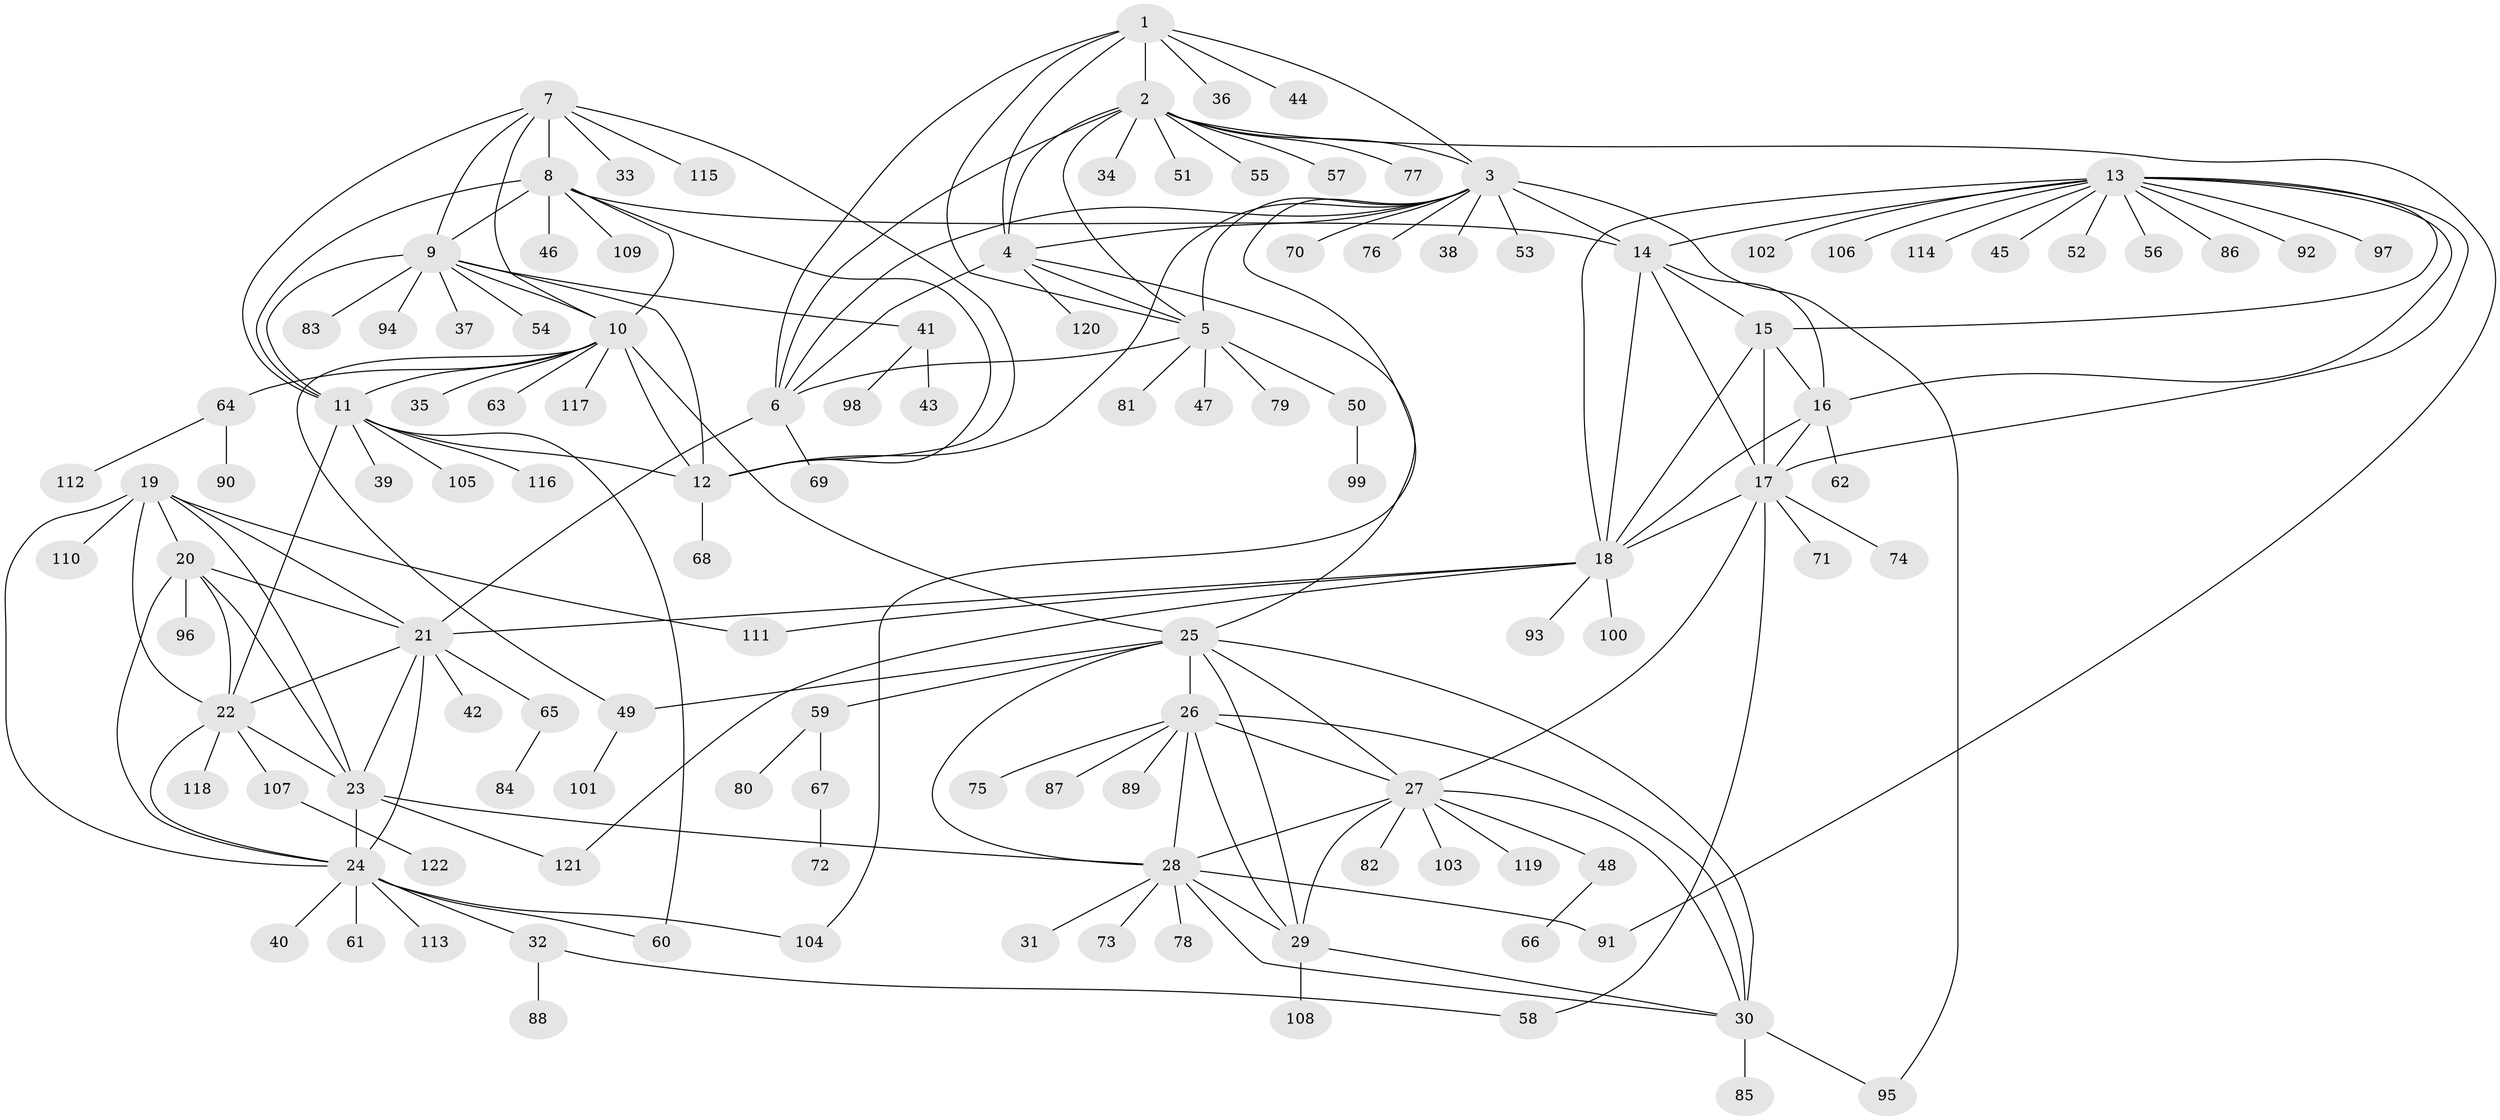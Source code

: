 // coarse degree distribution, {9: 0.020833333333333332, 8: 0.0625, 13: 0.020833333333333332, 14: 0.020833333333333332, 6: 0.0625, 3: 0.020833333333333332, 4: 0.020833333333333332, 5: 0.041666666666666664, 7: 0.020833333333333332, 1: 0.625, 2: 0.08333333333333333}
// Generated by graph-tools (version 1.1) at 2025/19/03/04/25 18:19:53]
// undirected, 122 vertices, 185 edges
graph export_dot {
graph [start="1"]
  node [color=gray90,style=filled];
  1;
  2;
  3;
  4;
  5;
  6;
  7;
  8;
  9;
  10;
  11;
  12;
  13;
  14;
  15;
  16;
  17;
  18;
  19;
  20;
  21;
  22;
  23;
  24;
  25;
  26;
  27;
  28;
  29;
  30;
  31;
  32;
  33;
  34;
  35;
  36;
  37;
  38;
  39;
  40;
  41;
  42;
  43;
  44;
  45;
  46;
  47;
  48;
  49;
  50;
  51;
  52;
  53;
  54;
  55;
  56;
  57;
  58;
  59;
  60;
  61;
  62;
  63;
  64;
  65;
  66;
  67;
  68;
  69;
  70;
  71;
  72;
  73;
  74;
  75;
  76;
  77;
  78;
  79;
  80;
  81;
  82;
  83;
  84;
  85;
  86;
  87;
  88;
  89;
  90;
  91;
  92;
  93;
  94;
  95;
  96;
  97;
  98;
  99;
  100;
  101;
  102;
  103;
  104;
  105;
  106;
  107;
  108;
  109;
  110;
  111;
  112;
  113;
  114;
  115;
  116;
  117;
  118;
  119;
  120;
  121;
  122;
  1 -- 2;
  1 -- 3;
  1 -- 4;
  1 -- 5;
  1 -- 6;
  1 -- 36;
  1 -- 44;
  2 -- 3;
  2 -- 4;
  2 -- 5;
  2 -- 6;
  2 -- 34;
  2 -- 51;
  2 -- 55;
  2 -- 57;
  2 -- 77;
  2 -- 91;
  3 -- 4;
  3 -- 5;
  3 -- 6;
  3 -- 12;
  3 -- 14;
  3 -- 38;
  3 -- 53;
  3 -- 70;
  3 -- 76;
  3 -- 95;
  3 -- 104;
  4 -- 5;
  4 -- 6;
  4 -- 25;
  4 -- 120;
  5 -- 6;
  5 -- 47;
  5 -- 50;
  5 -- 79;
  5 -- 81;
  6 -- 21;
  6 -- 69;
  7 -- 8;
  7 -- 9;
  7 -- 10;
  7 -- 11;
  7 -- 12;
  7 -- 33;
  7 -- 115;
  8 -- 9;
  8 -- 10;
  8 -- 11;
  8 -- 12;
  8 -- 14;
  8 -- 46;
  8 -- 109;
  9 -- 10;
  9 -- 11;
  9 -- 12;
  9 -- 37;
  9 -- 41;
  9 -- 54;
  9 -- 83;
  9 -- 94;
  10 -- 11;
  10 -- 12;
  10 -- 25;
  10 -- 35;
  10 -- 49;
  10 -- 63;
  10 -- 64;
  10 -- 117;
  11 -- 12;
  11 -- 22;
  11 -- 39;
  11 -- 60;
  11 -- 105;
  11 -- 116;
  12 -- 68;
  13 -- 14;
  13 -- 15;
  13 -- 16;
  13 -- 17;
  13 -- 18;
  13 -- 45;
  13 -- 52;
  13 -- 56;
  13 -- 86;
  13 -- 92;
  13 -- 97;
  13 -- 102;
  13 -- 106;
  13 -- 114;
  14 -- 15;
  14 -- 16;
  14 -- 17;
  14 -- 18;
  15 -- 16;
  15 -- 17;
  15 -- 18;
  16 -- 17;
  16 -- 18;
  16 -- 62;
  17 -- 18;
  17 -- 27;
  17 -- 58;
  17 -- 71;
  17 -- 74;
  18 -- 21;
  18 -- 93;
  18 -- 100;
  18 -- 111;
  18 -- 121;
  19 -- 20;
  19 -- 21;
  19 -- 22;
  19 -- 23;
  19 -- 24;
  19 -- 110;
  19 -- 111;
  20 -- 21;
  20 -- 22;
  20 -- 23;
  20 -- 24;
  20 -- 96;
  21 -- 22;
  21 -- 23;
  21 -- 24;
  21 -- 42;
  21 -- 65;
  22 -- 23;
  22 -- 24;
  22 -- 107;
  22 -- 118;
  23 -- 24;
  23 -- 28;
  23 -- 121;
  24 -- 32;
  24 -- 40;
  24 -- 60;
  24 -- 61;
  24 -- 104;
  24 -- 113;
  25 -- 26;
  25 -- 27;
  25 -- 28;
  25 -- 29;
  25 -- 30;
  25 -- 49;
  25 -- 59;
  26 -- 27;
  26 -- 28;
  26 -- 29;
  26 -- 30;
  26 -- 75;
  26 -- 87;
  26 -- 89;
  27 -- 28;
  27 -- 29;
  27 -- 30;
  27 -- 48;
  27 -- 82;
  27 -- 103;
  27 -- 119;
  28 -- 29;
  28 -- 30;
  28 -- 31;
  28 -- 73;
  28 -- 78;
  28 -- 91;
  29 -- 30;
  29 -- 108;
  30 -- 85;
  30 -- 95;
  32 -- 58;
  32 -- 88;
  41 -- 43;
  41 -- 98;
  48 -- 66;
  49 -- 101;
  50 -- 99;
  59 -- 67;
  59 -- 80;
  64 -- 90;
  64 -- 112;
  65 -- 84;
  67 -- 72;
  107 -- 122;
}
